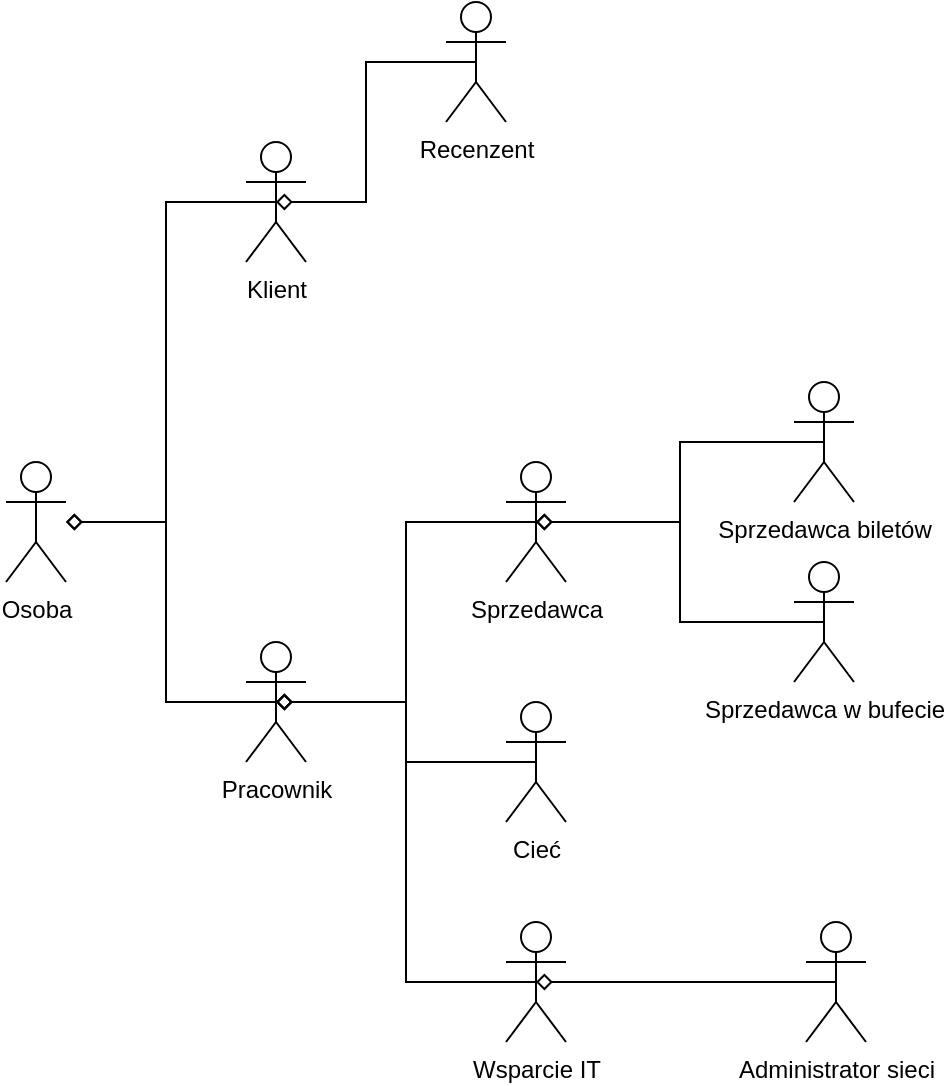 <mxfile version="20.6.2" type="github">
  <diagram id="xGRFWv-86JrU4ld9lAH6" name="Strona-1">
    <mxGraphModel dx="1990" dy="1153" grid="1" gridSize="10" guides="1" tooltips="1" connect="1" arrows="1" fold="1" page="1" pageScale="1" pageWidth="827" pageHeight="1169" math="0" shadow="0">
      <root>
        <mxCell id="0" />
        <mxCell id="1" parent="0" />
        <mxCell id="sqHnBvawsnAPbd3wMaf9-26" style="edgeStyle=orthogonalEdgeStyle;rounded=0;orthogonalLoop=1;jettySize=auto;html=1;exitX=0.5;exitY=0.5;exitDx=0;exitDy=0;exitPerimeter=0;entryX=0.5;entryY=0.5;entryDx=0;entryDy=0;entryPerimeter=0;startArrow=diamond;startFill=0;endArrow=none;endFill=0;" parent="1" source="sqHnBvawsnAPbd3wMaf9-1" target="sqHnBvawsnAPbd3wMaf9-10" edge="1">
          <mxGeometry relative="1" as="geometry">
            <Array as="points">
              <mxPoint x="230" y="360" />
              <mxPoint x="230" y="290" />
            </Array>
          </mxGeometry>
        </mxCell>
        <mxCell id="sqHnBvawsnAPbd3wMaf9-1" value="Klient" style="shape=umlActor;verticalLabelPosition=bottom;verticalAlign=top;html=1;" parent="1" vertex="1">
          <mxGeometry x="170" y="330" width="30" height="60" as="geometry" />
        </mxCell>
        <mxCell id="sqHnBvawsnAPbd3wMaf9-4" value="Cieć" style="shape=umlActor;verticalLabelPosition=bottom;verticalAlign=top;html=1;" parent="1" vertex="1">
          <mxGeometry x="300" y="610" width="30" height="60" as="geometry" />
        </mxCell>
        <mxCell id="sqHnBvawsnAPbd3wMaf9-19" style="edgeStyle=orthogonalEdgeStyle;rounded=0;orthogonalLoop=1;jettySize=auto;html=1;exitX=0.5;exitY=0.5;exitDx=0;exitDy=0;exitPerimeter=0;entryX=0.5;entryY=0.5;entryDx=0;entryDy=0;entryPerimeter=0;startArrow=diamond;startFill=0;endArrow=none;endFill=0;" parent="1" source="sqHnBvawsnAPbd3wMaf9-5" target="sqHnBvawsnAPbd3wMaf9-6" edge="1">
          <mxGeometry relative="1" as="geometry">
            <Array as="points">
              <mxPoint x="250" y="610" />
              <mxPoint x="250" y="520" />
            </Array>
          </mxGeometry>
        </mxCell>
        <mxCell id="sqHnBvawsnAPbd3wMaf9-20" style="edgeStyle=orthogonalEdgeStyle;rounded=0;orthogonalLoop=1;jettySize=auto;html=1;exitX=0.5;exitY=0.5;exitDx=0;exitDy=0;exitPerimeter=0;entryX=0.5;entryY=0.5;entryDx=0;entryDy=0;entryPerimeter=0;startArrow=diamond;startFill=0;endArrow=none;endFill=0;" parent="1" source="sqHnBvawsnAPbd3wMaf9-5" target="sqHnBvawsnAPbd3wMaf9-4" edge="1">
          <mxGeometry relative="1" as="geometry" />
        </mxCell>
        <mxCell id="sqHnBvawsnAPbd3wMaf9-21" style="edgeStyle=orthogonalEdgeStyle;rounded=0;orthogonalLoop=1;jettySize=auto;html=1;exitX=0.5;exitY=0.5;exitDx=0;exitDy=0;exitPerimeter=0;entryX=0.5;entryY=0.5;entryDx=0;entryDy=0;entryPerimeter=0;startArrow=diamond;startFill=0;endArrow=none;endFill=0;" parent="1" source="sqHnBvawsnAPbd3wMaf9-5" target="sqHnBvawsnAPbd3wMaf9-7" edge="1">
          <mxGeometry relative="1" as="geometry">
            <Array as="points">
              <mxPoint x="250" y="610" />
              <mxPoint x="250" y="750" />
            </Array>
          </mxGeometry>
        </mxCell>
        <mxCell id="sqHnBvawsnAPbd3wMaf9-5" value="Pracownik" style="shape=umlActor;verticalLabelPosition=bottom;verticalAlign=top;html=1;" parent="1" vertex="1">
          <mxGeometry x="170" y="580" width="30" height="60" as="geometry" />
        </mxCell>
        <mxCell id="sqHnBvawsnAPbd3wMaf9-22" style="edgeStyle=orthogonalEdgeStyle;rounded=0;orthogonalLoop=1;jettySize=auto;html=1;exitX=0.5;exitY=0.5;exitDx=0;exitDy=0;exitPerimeter=0;entryX=0.5;entryY=0.5;entryDx=0;entryDy=0;entryPerimeter=0;startArrow=diamond;startFill=0;endArrow=none;endFill=0;" parent="1" source="sqHnBvawsnAPbd3wMaf9-6" target="sqHnBvawsnAPbd3wMaf9-8" edge="1">
          <mxGeometry relative="1" as="geometry" />
        </mxCell>
        <mxCell id="sqHnBvawsnAPbd3wMaf9-24" style="edgeStyle=orthogonalEdgeStyle;rounded=0;orthogonalLoop=1;jettySize=auto;html=1;exitX=0.5;exitY=0.5;exitDx=0;exitDy=0;exitPerimeter=0;entryX=0.5;entryY=0.5;entryDx=0;entryDy=0;entryPerimeter=0;startArrow=diamond;startFill=0;endArrow=none;endFill=0;" parent="1" source="sqHnBvawsnAPbd3wMaf9-6" target="sqHnBvawsnAPbd3wMaf9-9" edge="1">
          <mxGeometry relative="1" as="geometry" />
        </mxCell>
        <mxCell id="sqHnBvawsnAPbd3wMaf9-6" value="Sprzedawca" style="shape=umlActor;verticalLabelPosition=bottom;verticalAlign=top;html=1;" parent="1" vertex="1">
          <mxGeometry x="300" y="490" width="30" height="60" as="geometry" />
        </mxCell>
        <mxCell id="sqHnBvawsnAPbd3wMaf9-25" style="edgeStyle=orthogonalEdgeStyle;rounded=0;orthogonalLoop=1;jettySize=auto;html=1;exitX=0.5;exitY=0.5;exitDx=0;exitDy=0;exitPerimeter=0;entryX=0.5;entryY=0.5;entryDx=0;entryDy=0;entryPerimeter=0;startArrow=diamond;startFill=0;endArrow=none;endFill=0;" parent="1" source="sqHnBvawsnAPbd3wMaf9-7" target="sqHnBvawsnAPbd3wMaf9-12" edge="1">
          <mxGeometry relative="1" as="geometry" />
        </mxCell>
        <mxCell id="sqHnBvawsnAPbd3wMaf9-7" value="Wsparcie IT" style="shape=umlActor;verticalLabelPosition=bottom;verticalAlign=top;html=1;" parent="1" vertex="1">
          <mxGeometry x="300" y="720" width="30" height="60" as="geometry" />
        </mxCell>
        <mxCell id="sqHnBvawsnAPbd3wMaf9-8" value="Sprzedawca biletów" style="shape=umlActor;verticalLabelPosition=bottom;verticalAlign=top;html=1;" parent="1" vertex="1">
          <mxGeometry x="444" y="450" width="30" height="60" as="geometry" />
        </mxCell>
        <mxCell id="sqHnBvawsnAPbd3wMaf9-9" value="Sprzedawca w bufecie" style="shape=umlActor;verticalLabelPosition=bottom;verticalAlign=top;html=1;" parent="1" vertex="1">
          <mxGeometry x="444" y="540" width="30" height="60" as="geometry" />
        </mxCell>
        <mxCell id="sqHnBvawsnAPbd3wMaf9-10" value="Recenzent" style="shape=umlActor;verticalLabelPosition=bottom;verticalAlign=top;html=1;" parent="1" vertex="1">
          <mxGeometry x="270" y="260" width="30" height="60" as="geometry" />
        </mxCell>
        <mxCell id="sqHnBvawsnAPbd3wMaf9-12" value="Administrator sieci" style="shape=umlActor;verticalLabelPosition=bottom;verticalAlign=top;html=1;" parent="1" vertex="1">
          <mxGeometry x="450" y="720" width="30" height="60" as="geometry" />
        </mxCell>
        <mxCell id="HDXTYV2n2A8CuA-9SR5O-17" style="edgeStyle=orthogonalEdgeStyle;rounded=0;orthogonalLoop=1;jettySize=auto;html=1;entryX=0.5;entryY=0.5;entryDx=0;entryDy=0;entryPerimeter=0;endArrow=none;endFill=0;startArrow=diamond;startFill=0;" edge="1" parent="1" source="HDXTYV2n2A8CuA-9SR5O-1" target="sqHnBvawsnAPbd3wMaf9-5">
          <mxGeometry relative="1" as="geometry">
            <Array as="points">
              <mxPoint x="130" y="520" />
              <mxPoint x="130" y="610" />
            </Array>
          </mxGeometry>
        </mxCell>
        <mxCell id="HDXTYV2n2A8CuA-9SR5O-18" style="edgeStyle=orthogonalEdgeStyle;rounded=0;orthogonalLoop=1;jettySize=auto;html=1;entryX=0.5;entryY=0.5;entryDx=0;entryDy=0;entryPerimeter=0;endArrow=none;endFill=0;startArrow=diamond;startFill=0;" edge="1" parent="1" source="HDXTYV2n2A8CuA-9SR5O-1" target="sqHnBvawsnAPbd3wMaf9-1">
          <mxGeometry relative="1" as="geometry">
            <Array as="points">
              <mxPoint x="130" y="520" />
              <mxPoint x="130" y="360" />
            </Array>
          </mxGeometry>
        </mxCell>
        <mxCell id="HDXTYV2n2A8CuA-9SR5O-1" value="Osoba" style="shape=umlActor;verticalLabelPosition=bottom;verticalAlign=top;html=1;outlineConnect=0;" vertex="1" parent="1">
          <mxGeometry x="50" y="490" width="30" height="60" as="geometry" />
        </mxCell>
      </root>
    </mxGraphModel>
  </diagram>
</mxfile>
